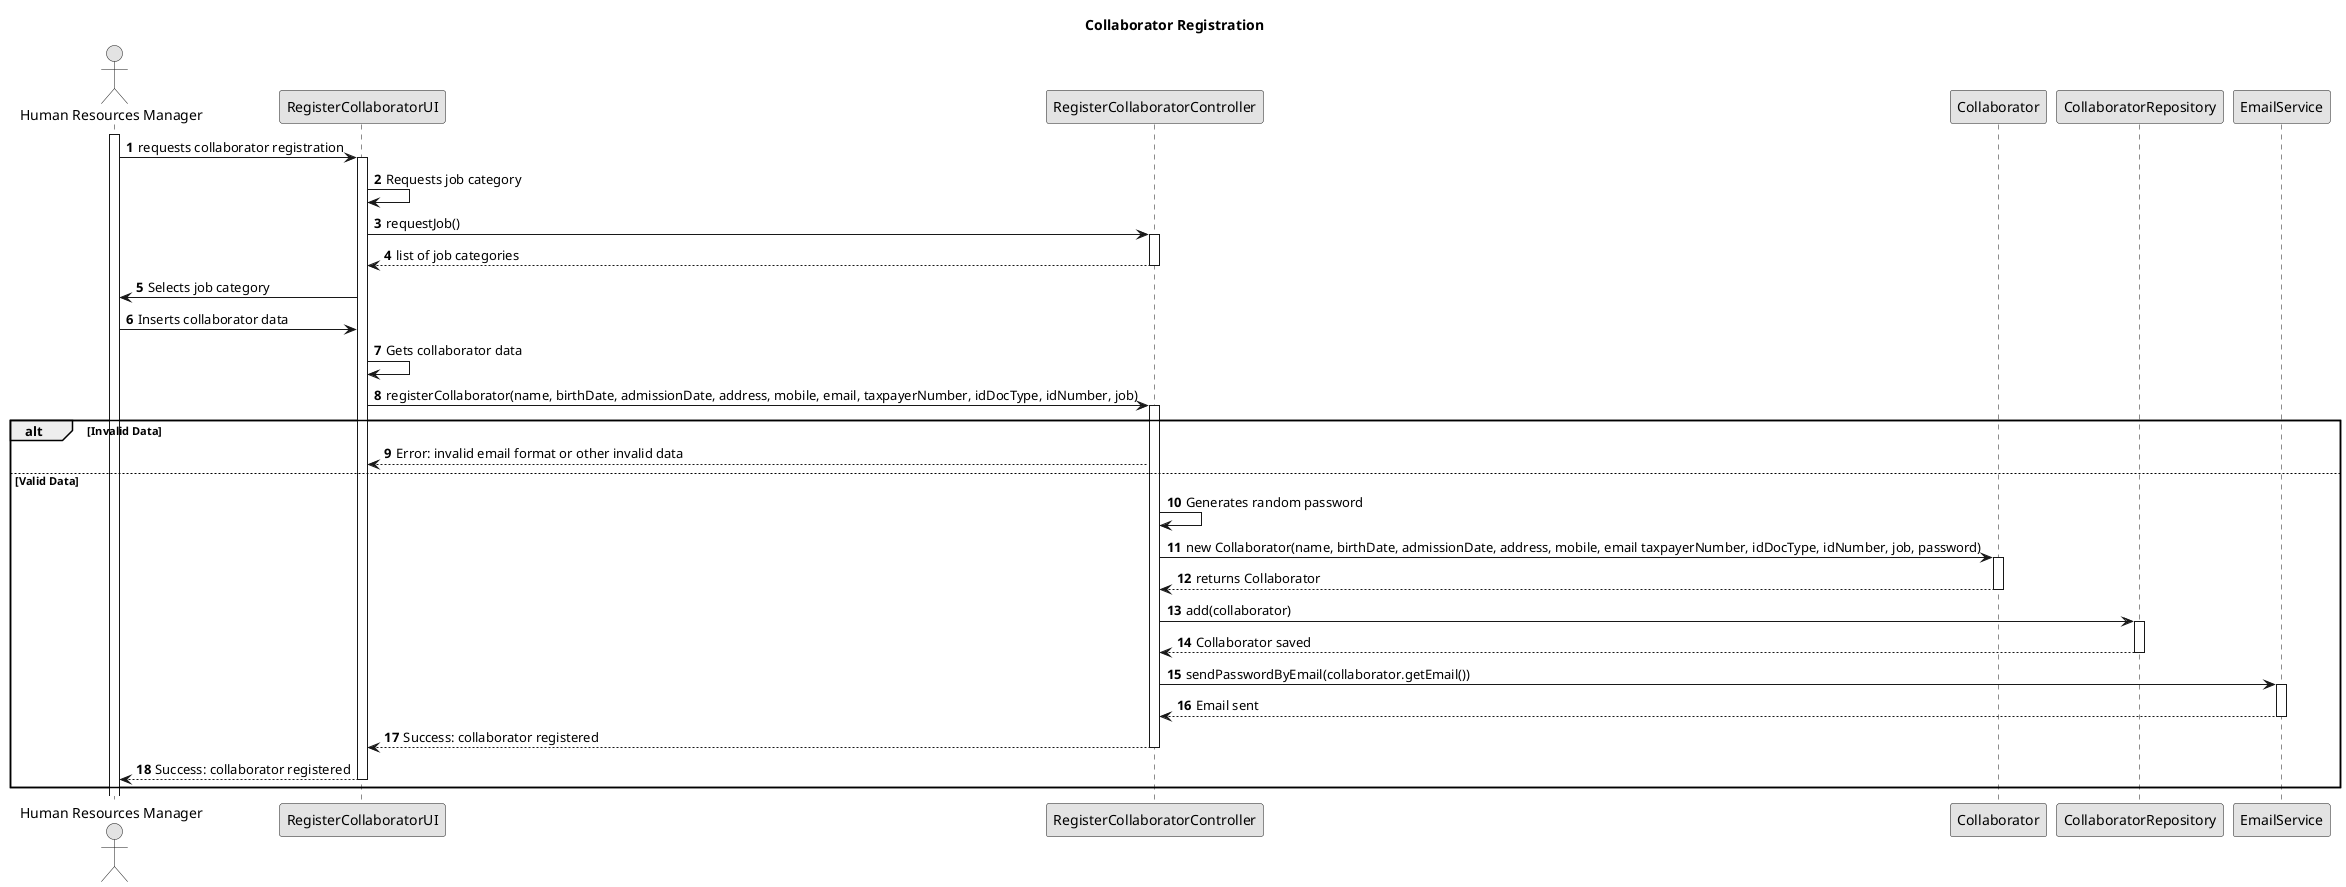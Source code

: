 @startuml
skinparam monochrome true
skinparam packageStyle rectangle
skinparam shadowing false

autonumber

title Collaborator Registration

actor "Human Resources Manager" as HRManager
participant "RegisterCollaboratorUI" as UI
participant "RegisterCollaboratorController" as Controller
participant "Collaborator" as Collaborator
participant "CollaboratorRepository" as Repo
participant "EmailService" as Email

activate HRManager
HRManager -> UI: requests collaborator registration
activate UI

UI -> UI: Requests job category
UI -> Controller: requestJob()
activate Controller
Controller --> UI: list of job categories
deactivate Controller

UI -> HRManager: Selects job category

HRManager -> UI: Inserts collaborator data
UI -> UI: Gets collaborator data
UI -> Controller: registerCollaborator(name, birthDate, admissionDate, address, mobile, email, taxpayerNumber, idDocType, idNumber, job)
activate Controller

alt Invalid Data
    Controller --> UI: Error: invalid email format or other invalid data
else Valid Data
    Controller -> Controller: Generates random password
    Controller -> Collaborator: new Collaborator(name, birthDate, admissionDate, address, mobile, email taxpayerNumber, idDocType, idNumber, job, password)
    activate Collaborator
    Collaborator --> Controller: returns Collaborator
    deactivate Collaborator
    Controller -> Repo: add(collaborator)
    activate Repo
    Repo --> Controller: Collaborator saved
    deactivate Repo
    Controller -> Email: sendPasswordByEmail(collaborator.getEmail())
    activate Email
    Email --> Controller: Email sent
    deactivate Email
    Controller --> UI: Success: collaborator registered
    deactivate Controller
    UI --> HRManager: Success: collaborator registered

    deactivate UI
end
deactivate Controller
deactivate UI

@enduml
